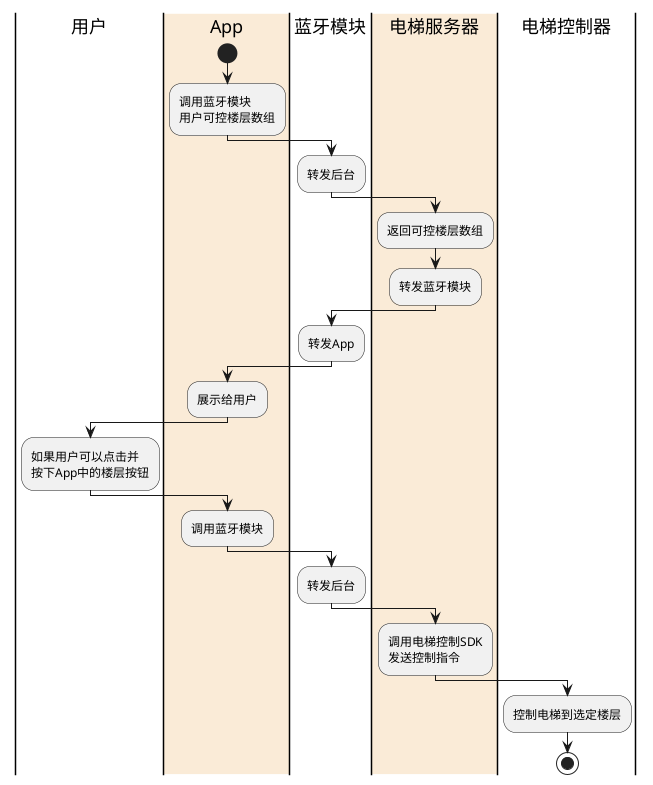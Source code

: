 @startuml bluetooth
|用户|
|#AntiqueWhite|App|
start
:调用蓝牙模块
用户可控楼层数组;
|蓝牙模块|
:转发后台;
|#AntiqueWhite|电梯服务器|
:返回可控楼层数组;
|电梯服务器|
:转发蓝牙模块;
|蓝牙模块|
:转发App;
|App|
:展示给用户;
|用户|
:如果用户可以点击并
按下App中的楼层按钮;
|App|
:调用蓝牙模块;
|蓝牙模块|
:转发后台;
|电梯服务器|
:调用电梯控制SDK
发送控制指令;
|电梯控制器|
:控制电梯到选定楼层;
stop
@enduml